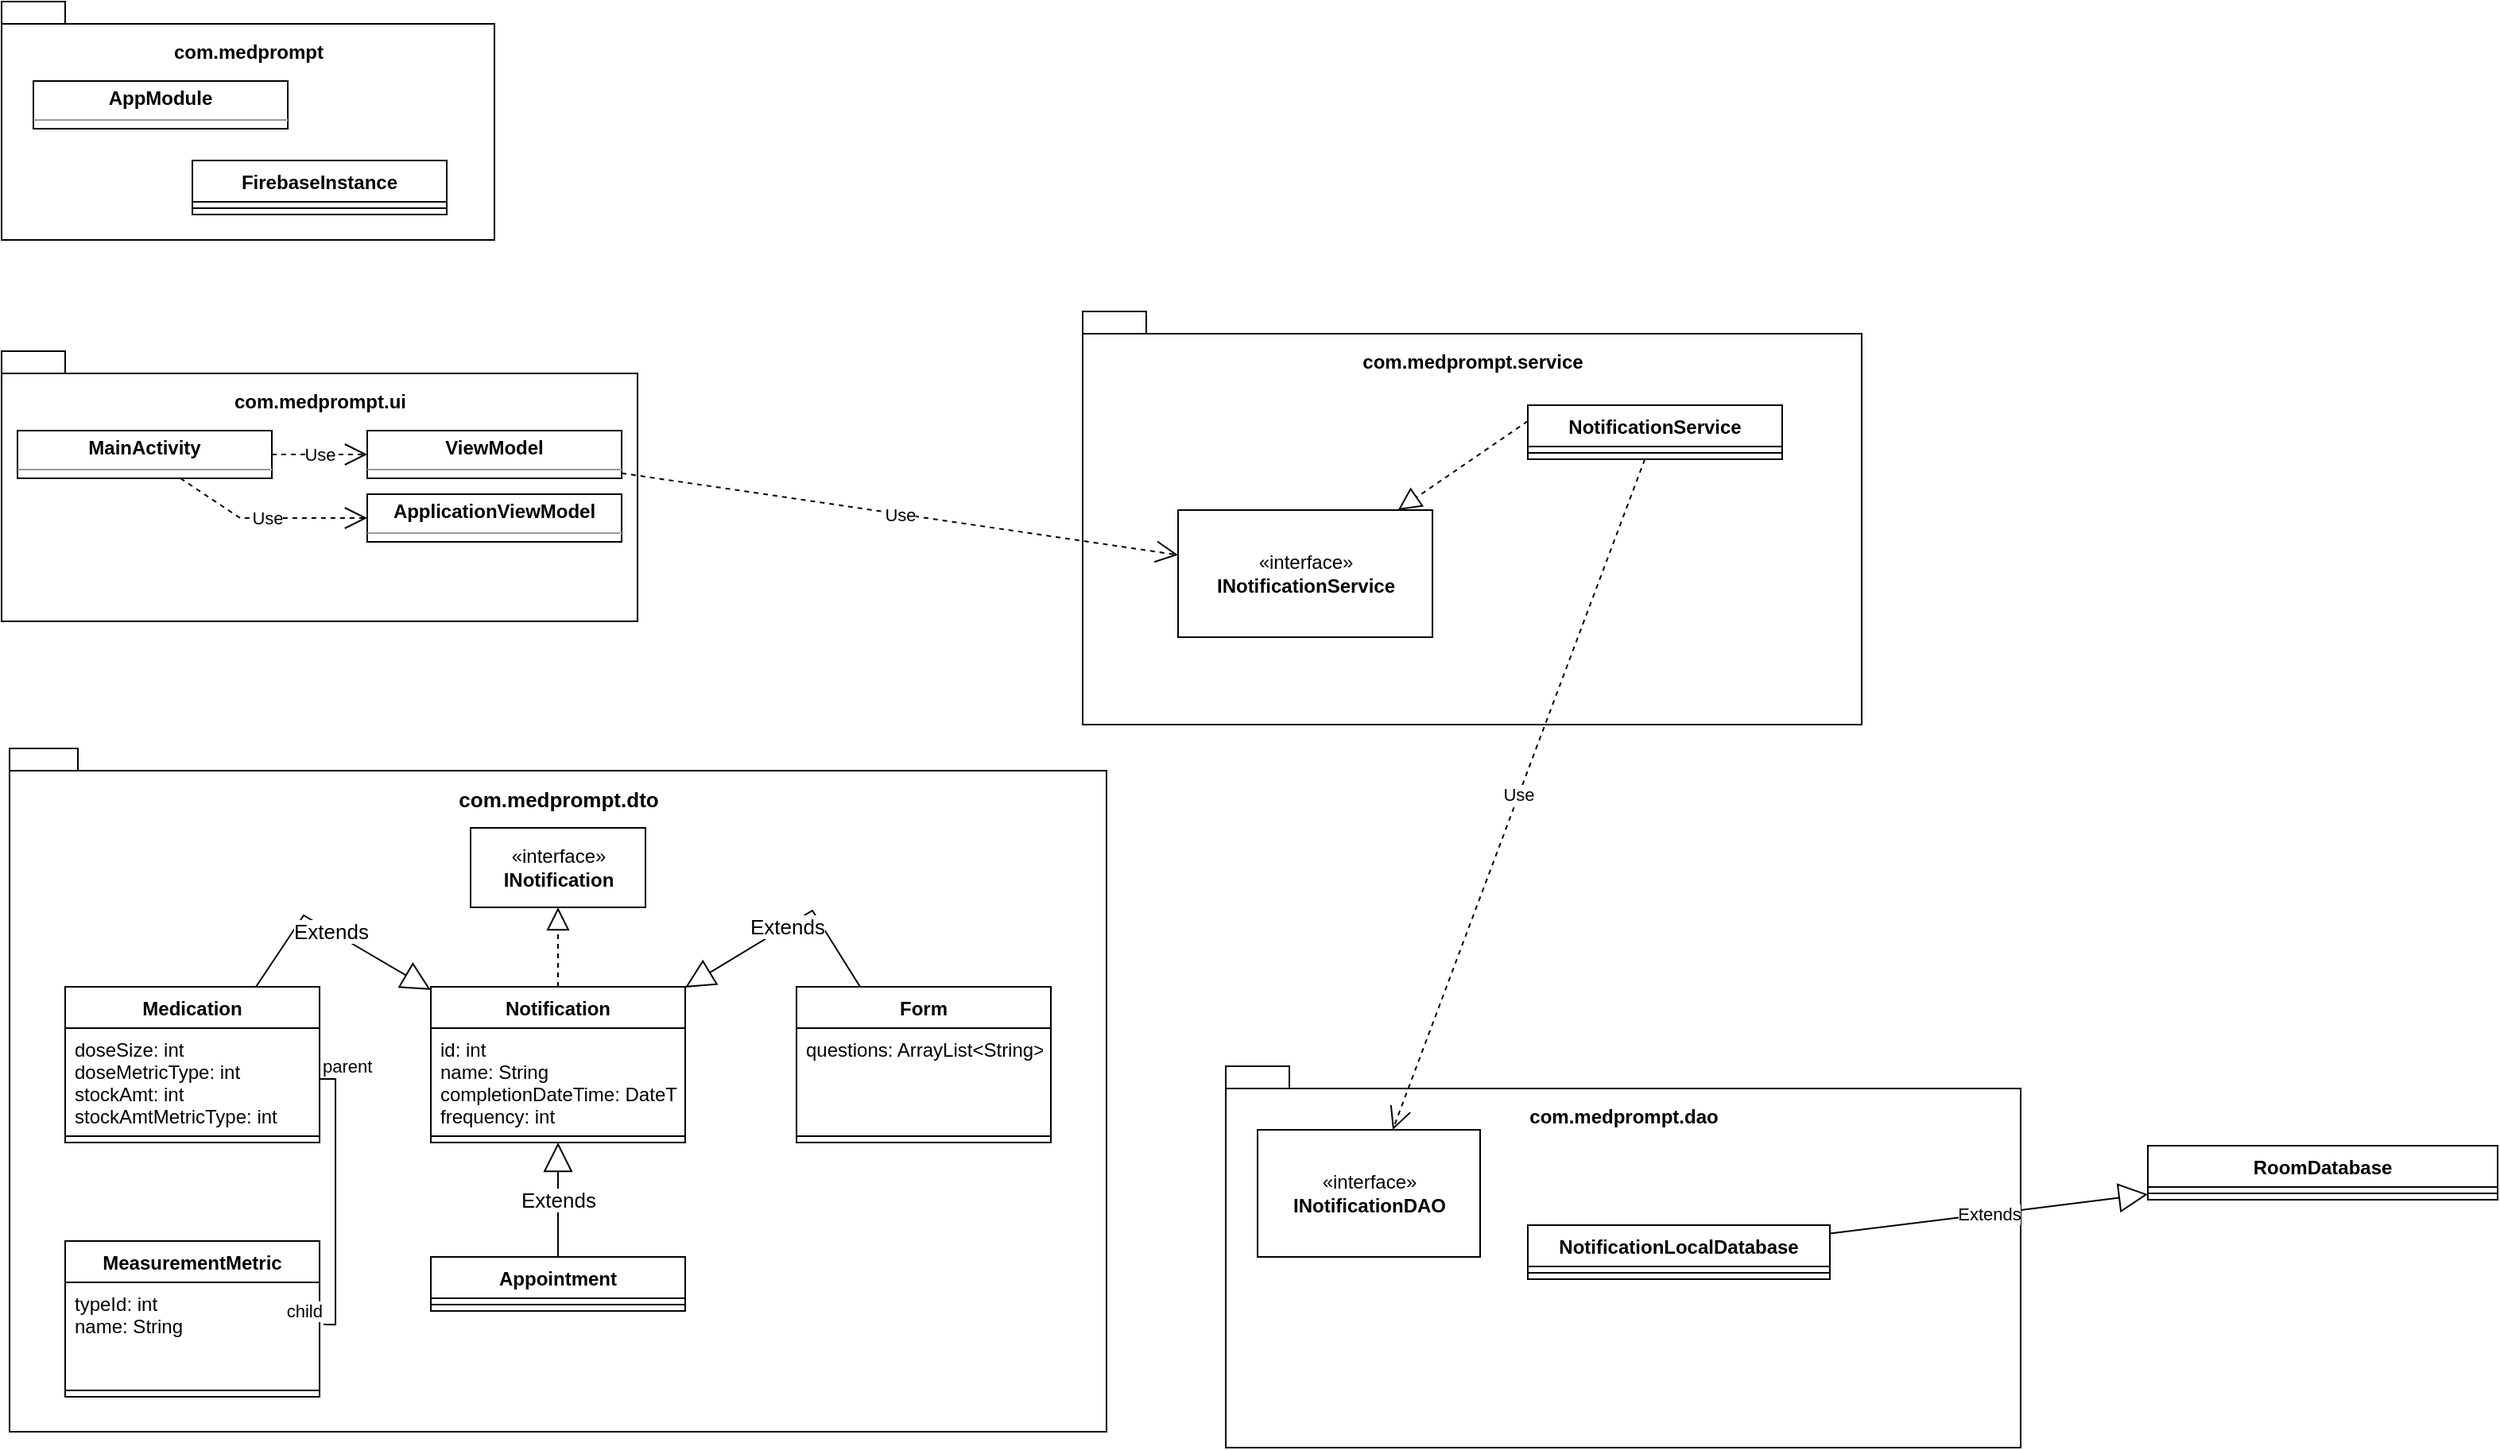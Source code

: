 <mxfile version="18.0.8" type="device"><diagram name="Page-1" id="b5b7bab2-c9e2-2cf4-8b2a-24fd1a2a6d21"><mxGraphModel dx="1657" dy="1011" grid="1" gridSize="10" guides="1" tooltips="1" connect="1" arrows="1" fold="1" page="1" pageScale="1" pageWidth="827" pageHeight="1169" background="none" math="0" shadow="0"><root><mxCell id="0"/><mxCell id="1" parent="0"/><mxCell id="OAUI5lwhTBNyL7AE0GEN-1" value="com.medprompt" style="shape=folder;fontStyle=1;spacingTop=10;tabWidth=40;tabHeight=14;tabPosition=left;html=1;verticalAlign=top;spacing=10;" parent="1" vertex="1"><mxGeometry x="20" y="10" width="310" height="150" as="geometry"/></mxCell><mxCell id="OAUI5lwhTBNyL7AE0GEN-2" value="com.medprompt.dto" style="shape=folder;fontStyle=1;spacingTop=10;tabWidth=40;tabHeight=14;tabPosition=left;html=1;shadow=0;sketch=0;strokeWidth=1;gradientColor=none;verticalAlign=top;horizontal=1;fontSize=13;labelBackgroundColor=none;spacing=10;" parent="1" vertex="1"><mxGeometry x="25" y="480" width="690" height="430" as="geometry"/></mxCell><mxCell id="OAUI5lwhTBNyL7AE0GEN-3" value="com.medprompt.ui" style="shape=folder;fontStyle=1;spacingTop=10;tabWidth=40;tabHeight=14;tabPosition=left;html=1;horizontal=1;verticalAlign=top;spacing=10;" parent="1" vertex="1"><mxGeometry x="20" y="230" width="400" height="170" as="geometry"/></mxCell><mxCell id="OAUI5lwhTBNyL7AE0GEN-4" value="com.medprompt.dao" style="shape=folder;fontStyle=1;spacingTop=10;tabWidth=40;tabHeight=14;tabPosition=left;html=1;verticalAlign=top;spacing=10;" parent="1" vertex="1"><mxGeometry x="790" y="680" width="500" height="240" as="geometry"/></mxCell><mxCell id="OAUI5lwhTBNyL7AE0GEN-5" value="com.medprompt.service" style="shape=folder;fontStyle=1;spacingTop=10;tabWidth=40;tabHeight=14;tabPosition=left;html=1;verticalAlign=top;spacing=10;" parent="1" vertex="1"><mxGeometry x="700" y="205" width="490" height="260" as="geometry"/></mxCell><mxCell id="OAUI5lwhTBNyL7AE0GEN-26" value="" style="edgeStyle=orthogonalEdgeStyle;rounded=0;orthogonalLoop=1;jettySize=auto;html=1;fontSize=13;" parent="1" edge="1"><mxGeometry relative="1" as="geometry"><mxPoint x="450" y="760" as="targetPoint"/></mxGeometry></mxCell><mxCell id="OAUI5lwhTBNyL7AE0GEN-18" value="Notification" style="swimlane;fontStyle=1;align=center;verticalAlign=top;childLayout=stackLayout;horizontal=1;startSize=26;horizontalStack=0;resizeParent=1;resizeParentMax=0;resizeLast=0;collapsible=1;marginBottom=0;" parent="1" vertex="1"><mxGeometry x="290" y="630" width="160" height="98" as="geometry"/></mxCell><mxCell id="OAUI5lwhTBNyL7AE0GEN-19" value="id: int&#10;name: String&#10;completionDateTime: DateTime&#10;frequency: int" style="text;strokeColor=none;fillColor=none;align=left;verticalAlign=top;spacingLeft=4;spacingRight=4;overflow=hidden;rotatable=0;points=[[0,0.5],[1,0.5]];portConstraint=eastwest;" parent="OAUI5lwhTBNyL7AE0GEN-18" vertex="1"><mxGeometry y="26" width="160" height="64" as="geometry"/></mxCell><mxCell id="OAUI5lwhTBNyL7AE0GEN-20" value="" style="line;strokeWidth=1;fillColor=none;align=left;verticalAlign=middle;spacingTop=-1;spacingLeft=3;spacingRight=3;rotatable=0;labelPosition=right;points=[];portConstraint=eastwest;" parent="OAUI5lwhTBNyL7AE0GEN-18" vertex="1"><mxGeometry y="90" width="160" height="8" as="geometry"/></mxCell><mxCell id="OAUI5lwhTBNyL7AE0GEN-27" value="Medication" style="swimlane;fontStyle=1;align=center;verticalAlign=top;childLayout=stackLayout;horizontal=1;startSize=26;horizontalStack=0;resizeParent=1;resizeParentMax=0;resizeLast=0;collapsible=1;marginBottom=0;" parent="1" vertex="1"><mxGeometry x="60" y="630" width="160" height="98" as="geometry"/></mxCell><mxCell id="OAUI5lwhTBNyL7AE0GEN-28" value="doseSize: int&#10;doseMetricType: int&#10;stockAmt: int&#10;stockAmtMetricType: int" style="text;strokeColor=none;fillColor=none;align=left;verticalAlign=top;spacingLeft=4;spacingRight=4;overflow=hidden;rotatable=0;points=[[0,0.5],[1,0.5]];portConstraint=eastwest;" parent="OAUI5lwhTBNyL7AE0GEN-27" vertex="1"><mxGeometry y="26" width="160" height="64" as="geometry"/></mxCell><mxCell id="OAUI5lwhTBNyL7AE0GEN-29" value="" style="line;strokeWidth=1;fillColor=none;align=left;verticalAlign=middle;spacingTop=-1;spacingLeft=3;spacingRight=3;rotatable=0;labelPosition=right;points=[];portConstraint=eastwest;" parent="OAUI5lwhTBNyL7AE0GEN-27" vertex="1"><mxGeometry y="90" width="160" height="8" as="geometry"/></mxCell><mxCell id="OAUI5lwhTBNyL7AE0GEN-32" value="Extends" style="endArrow=block;endSize=16;endFill=0;html=1;rounded=0;fontSize=13;exitX=0.75;exitY=0;exitDx=0;exitDy=0;" parent="1" source="OAUI5lwhTBNyL7AE0GEN-27" target="OAUI5lwhTBNyL7AE0GEN-18" edge="1"><mxGeometry width="160" relative="1" as="geometry"><mxPoint x="150" y="680" as="sourcePoint"/><mxPoint x="310" y="680" as="targetPoint"/><Array as="points"><mxPoint x="210" y="585"/></Array></mxGeometry></mxCell><mxCell id="OAUI5lwhTBNyL7AE0GEN-33" value="Appointment" style="swimlane;fontStyle=1;align=center;verticalAlign=top;childLayout=stackLayout;horizontal=1;startSize=26;horizontalStack=0;resizeParent=1;resizeParentMax=0;resizeLast=0;collapsible=1;marginBottom=0;" parent="1" vertex="1"><mxGeometry x="290" y="800" width="160" height="34" as="geometry"/></mxCell><mxCell id="OAUI5lwhTBNyL7AE0GEN-35" value="" style="line;strokeWidth=1;fillColor=none;align=left;verticalAlign=middle;spacingTop=-1;spacingLeft=3;spacingRight=3;rotatable=0;labelPosition=right;points=[];portConstraint=eastwest;" parent="OAUI5lwhTBNyL7AE0GEN-33" vertex="1"><mxGeometry y="26" width="160" height="8" as="geometry"/></mxCell><mxCell id="OAUI5lwhTBNyL7AE0GEN-38" value="Extends" style="endArrow=block;endSize=16;endFill=0;html=1;rounded=0;fontSize=13;exitX=0.5;exitY=0;exitDx=0;exitDy=0;" parent="1" source="OAUI5lwhTBNyL7AE0GEN-33" target="OAUI5lwhTBNyL7AE0GEN-18" edge="1"><mxGeometry width="160" relative="1" as="geometry"><mxPoint x="280" y="740" as="sourcePoint"/><mxPoint x="440" y="740" as="targetPoint"/></mxGeometry></mxCell><mxCell id="OAUI5lwhTBNyL7AE0GEN-41" value="Form" style="swimlane;fontStyle=1;align=center;verticalAlign=top;childLayout=stackLayout;horizontal=1;startSize=26;horizontalStack=0;resizeParent=1;resizeParentMax=0;resizeLast=0;collapsible=1;marginBottom=0;" parent="1" vertex="1"><mxGeometry x="520" y="630" width="160" height="98" as="geometry"/></mxCell><mxCell id="OAUI5lwhTBNyL7AE0GEN-46" value="Extends" style="endArrow=block;endSize=16;endFill=0;html=1;rounded=0;fontSize=13;" parent="OAUI5lwhTBNyL7AE0GEN-41" target="OAUI5lwhTBNyL7AE0GEN-18" edge="1"><mxGeometry width="160" relative="1" as="geometry"><mxPoint x="40" as="sourcePoint"/><mxPoint x="-80" y="-100" as="targetPoint"/><Array as="points"><mxPoint x="10" y="-48"/></Array></mxGeometry></mxCell><mxCell id="OAUI5lwhTBNyL7AE0GEN-42" value="questions: ArrayList&lt;String&gt;" style="text;strokeColor=none;fillColor=none;align=left;verticalAlign=top;spacingLeft=4;spacingRight=4;overflow=hidden;rotatable=0;points=[[0,0.5],[1,0.5]];portConstraint=eastwest;" parent="OAUI5lwhTBNyL7AE0GEN-41" vertex="1"><mxGeometry y="26" width="160" height="64" as="geometry"/></mxCell><mxCell id="OAUI5lwhTBNyL7AE0GEN-43" value="" style="line;strokeWidth=1;fillColor=none;align=left;verticalAlign=middle;spacingTop=-1;spacingLeft=3;spacingRight=3;rotatable=0;labelPosition=right;points=[];portConstraint=eastwest;" parent="OAUI5lwhTBNyL7AE0GEN-41" vertex="1"><mxGeometry y="90" width="160" height="8" as="geometry"/></mxCell><mxCell id="5IRW-PGmlcK1vpNQooY7-3" value="&lt;p style=&quot;margin:0px;margin-top:4px;text-align:center;&quot;&gt;&lt;b&gt;MainActivity&lt;/b&gt;&lt;/p&gt;&lt;hr size=&quot;1&quot;&gt;&lt;p style=&quot;margin:0px;margin-left:4px;&quot;&gt;&lt;br&gt;&lt;/p&gt;" style="verticalAlign=top;align=left;overflow=fill;fontSize=12;fontFamily=Helvetica;html=1;" parent="1" vertex="1"><mxGeometry x="30" y="280" width="160" height="30" as="geometry"/></mxCell><mxCell id="5IRW-PGmlcK1vpNQooY7-5" value="&lt;p style=&quot;margin:0px;margin-top:4px;text-align:center;&quot;&gt;&lt;b&gt;ViewModel&lt;/b&gt;&lt;/p&gt;&lt;hr size=&quot;1&quot;&gt;&lt;p style=&quot;margin:0px;margin-left:4px;&quot;&gt;&lt;br&gt;&lt;/p&gt;" style="verticalAlign=top;align=left;overflow=fill;fontSize=12;fontFamily=Helvetica;html=1;" parent="1" vertex="1"><mxGeometry x="250" y="280" width="160" height="30" as="geometry"/></mxCell><mxCell id="5IRW-PGmlcK1vpNQooY7-6" value="&lt;p style=&quot;margin:0px;margin-top:4px;text-align:center;&quot;&gt;&lt;b&gt;ApplicationViewModel&lt;/b&gt;&lt;/p&gt;&lt;hr size=&quot;1&quot;&gt;&lt;p style=&quot;margin:0px;margin-left:4px;&quot;&gt;&lt;br&gt;&lt;/p&gt;&lt;hr size=&quot;1&quot;&gt;&lt;p style=&quot;margin:0px;margin-left:4px;&quot;&gt;&lt;br&gt;&lt;/p&gt;" style="verticalAlign=top;align=left;overflow=fill;fontSize=12;fontFamily=Helvetica;html=1;" parent="1" vertex="1"><mxGeometry x="250" y="320" width="160" height="30" as="geometry"/></mxCell><mxCell id="5IRW-PGmlcK1vpNQooY7-8" value="&lt;p style=&quot;margin:0px;margin-top:4px;text-align:center;&quot;&gt;&lt;b&gt;AppModule&lt;/b&gt;&lt;/p&gt;&lt;hr size=&quot;1&quot;&gt;&lt;p style=&quot;margin:0px;margin-left:4px;&quot;&gt;&lt;br&gt;&lt;/p&gt;" style="verticalAlign=top;align=left;overflow=fill;fontSize=12;fontFamily=Helvetica;html=1;" parent="1" vertex="1"><mxGeometry x="40" y="60" width="160" height="30" as="geometry"/></mxCell><mxCell id="5IRW-PGmlcK1vpNQooY7-22" value="Use" style="endArrow=open;endSize=12;dashed=1;html=1;rounded=0;entryX=0;entryY=0.5;entryDx=0;entryDy=0;" parent="1" source="5IRW-PGmlcK1vpNQooY7-3" target="5IRW-PGmlcK1vpNQooY7-5" edge="1"><mxGeometry width="160" relative="1" as="geometry"><mxPoint x="190" y="290" as="sourcePoint"/><mxPoint x="330" y="290" as="targetPoint"/></mxGeometry></mxCell><mxCell id="5IRW-PGmlcK1vpNQooY7-23" value="Use" style="endArrow=open;endSize=12;dashed=1;html=1;rounded=0;entryX=0;entryY=0.5;entryDx=0;entryDy=0;" parent="1" source="5IRW-PGmlcK1vpNQooY7-3" target="5IRW-PGmlcK1vpNQooY7-6" edge="1"><mxGeometry width="160" relative="1" as="geometry"><mxPoint x="90" y="350" as="sourcePoint"/><mxPoint x="250" y="350" as="targetPoint"/><Array as="points"><mxPoint x="170" y="335"/><mxPoint x="210" y="335"/></Array></mxGeometry></mxCell><mxCell id="5IRW-PGmlcK1vpNQooY7-24" value="MeasurementMetric" style="swimlane;fontStyle=1;align=center;verticalAlign=top;childLayout=stackLayout;horizontal=1;startSize=26;horizontalStack=0;resizeParent=1;resizeParentMax=0;resizeLast=0;collapsible=1;marginBottom=0;" parent="1" vertex="1"><mxGeometry x="60" y="790" width="160" height="98" as="geometry"/></mxCell><mxCell id="5IRW-PGmlcK1vpNQooY7-25" value="typeId: int&#10;name: String" style="text;strokeColor=none;fillColor=none;align=left;verticalAlign=top;spacingLeft=4;spacingRight=4;overflow=hidden;rotatable=0;points=[[0,0.5],[1,0.5]];portConstraint=eastwest;" parent="5IRW-PGmlcK1vpNQooY7-24" vertex="1"><mxGeometry y="26" width="160" height="64" as="geometry"/></mxCell><mxCell id="5IRW-PGmlcK1vpNQooY7-26" value="" style="line;strokeWidth=1;fillColor=none;align=left;verticalAlign=middle;spacingTop=-1;spacingLeft=3;spacingRight=3;rotatable=0;labelPosition=right;points=[];portConstraint=eastwest;" parent="5IRW-PGmlcK1vpNQooY7-24" vertex="1"><mxGeometry y="90" width="160" height="8" as="geometry"/></mxCell><mxCell id="5IRW-PGmlcK1vpNQooY7-27" value="" style="endArrow=none;html=1;edgeStyle=orthogonalEdgeStyle;rounded=0;entryX=1.016;entryY=0.415;entryDx=0;entryDy=0;entryPerimeter=0;exitX=1;exitY=0.5;exitDx=0;exitDy=0;" parent="1" source="OAUI5lwhTBNyL7AE0GEN-28" target="5IRW-PGmlcK1vpNQooY7-25" edge="1"><mxGeometry relative="1" as="geometry"><mxPoint x="350" y="780" as="sourcePoint"/><mxPoint x="510" y="780" as="targetPoint"/></mxGeometry></mxCell><mxCell id="5IRW-PGmlcK1vpNQooY7-28" value="parent" style="edgeLabel;resizable=0;html=1;align=left;verticalAlign=bottom;" parent="5IRW-PGmlcK1vpNQooY7-27" connectable="0" vertex="1"><mxGeometry x="-1" relative="1" as="geometry"/></mxCell><mxCell id="5IRW-PGmlcK1vpNQooY7-29" value="child" style="edgeLabel;resizable=0;html=1;align=right;verticalAlign=bottom;" parent="5IRW-PGmlcK1vpNQooY7-27" connectable="0" vertex="1"><mxGeometry x="1" relative="1" as="geometry"/></mxCell><mxCell id="5IRW-PGmlcK1vpNQooY7-31" value="NotificationService" style="swimlane;fontStyle=1;align=center;verticalAlign=top;childLayout=stackLayout;horizontal=1;startSize=26;horizontalStack=0;resizeParent=1;resizeParentMax=0;resizeLast=0;collapsible=1;marginBottom=0;" parent="1" vertex="1"><mxGeometry x="980" y="264" width="160" height="34" as="geometry"/></mxCell><mxCell id="5IRW-PGmlcK1vpNQooY7-40" value="" style="endArrow=block;dashed=1;endFill=0;endSize=12;html=1;rounded=0;" parent="5IRW-PGmlcK1vpNQooY7-31" target="5IRW-PGmlcK1vpNQooY7-39" edge="1"><mxGeometry width="160" relative="1" as="geometry"><mxPoint y="10" as="sourcePoint"/><mxPoint x="160" y="10" as="targetPoint"/></mxGeometry></mxCell><mxCell id="5IRW-PGmlcK1vpNQooY7-33" value="" style="line;strokeWidth=1;fillColor=none;align=left;verticalAlign=middle;spacingTop=-1;spacingLeft=3;spacingRight=3;rotatable=0;labelPosition=right;points=[];portConstraint=eastwest;" parent="5IRW-PGmlcK1vpNQooY7-31" vertex="1"><mxGeometry y="26" width="160" height="8" as="geometry"/></mxCell><mxCell id="5IRW-PGmlcK1vpNQooY7-39" value="«interface»&lt;br&gt;&lt;b&gt;INotificationService&lt;br&gt;&lt;/b&gt;" style="html=1;" parent="1" vertex="1"><mxGeometry x="760" y="330" width="160" height="80" as="geometry"/></mxCell><mxCell id="5IRW-PGmlcK1vpNQooY7-41" value="Use" style="endArrow=open;endSize=12;dashed=1;html=1;rounded=0;" parent="1" source="5IRW-PGmlcK1vpNQooY7-5" target="5IRW-PGmlcK1vpNQooY7-39" edge="1"><mxGeometry width="160" relative="1" as="geometry"><mxPoint x="400" y="290" as="sourcePoint"/><mxPoint x="500" y="290" as="targetPoint"/></mxGeometry></mxCell><mxCell id="5IRW-PGmlcK1vpNQooY7-42" value="«interface»&lt;br&gt;&lt;b&gt;INotificationDAO&lt;/b&gt;" style="html=1;" parent="1" vertex="1"><mxGeometry x="810" y="720" width="140" height="80" as="geometry"/></mxCell><mxCell id="5IRW-PGmlcK1vpNQooY7-43" value="Use" style="endArrow=open;endSize=12;dashed=1;html=1;rounded=0;" parent="1" source="5IRW-PGmlcK1vpNQooY7-31" target="5IRW-PGmlcK1vpNQooY7-42" edge="1"><mxGeometry width="160" relative="1" as="geometry"><mxPoint x="860" y="580" as="sourcePoint"/><mxPoint x="300" y="870" as="targetPoint"/><Array as="points"/></mxGeometry></mxCell><mxCell id="5IRW-PGmlcK1vpNQooY7-44" value="FirebaseInstance" style="swimlane;fontStyle=1;align=center;verticalAlign=top;childLayout=stackLayout;horizontal=1;startSize=26;horizontalStack=0;resizeParent=1;resizeParentMax=0;resizeLast=0;collapsible=1;marginBottom=0;" parent="1" vertex="1"><mxGeometry x="140" y="110" width="160" height="34" as="geometry"/></mxCell><mxCell id="5IRW-PGmlcK1vpNQooY7-46" value="" style="line;strokeWidth=1;fillColor=none;align=left;verticalAlign=middle;spacingTop=-1;spacingLeft=3;spacingRight=3;rotatable=0;labelPosition=right;points=[];portConstraint=eastwest;" parent="5IRW-PGmlcK1vpNQooY7-44" vertex="1"><mxGeometry y="26" width="160" height="8" as="geometry"/></mxCell><mxCell id="5IRW-PGmlcK1vpNQooY7-49" value="NotificationLocalDatabase" style="swimlane;fontStyle=1;align=center;verticalAlign=top;childLayout=stackLayout;horizontal=1;startSize=26;horizontalStack=0;resizeParent=1;resizeParentMax=0;resizeLast=0;collapsible=1;marginBottom=0;" parent="1" vertex="1"><mxGeometry x="980" y="780" width="190" height="34" as="geometry"/></mxCell><mxCell id="5IRW-PGmlcK1vpNQooY7-51" value="" style="line;strokeWidth=1;fillColor=none;align=left;verticalAlign=middle;spacingTop=-1;spacingLeft=3;spacingRight=3;rotatable=0;labelPosition=right;points=[];portConstraint=eastwest;" parent="5IRW-PGmlcK1vpNQooY7-49" vertex="1"><mxGeometry y="26" width="190" height="8" as="geometry"/></mxCell><mxCell id="5IRW-PGmlcK1vpNQooY7-53" value="RoomDatabase" style="swimlane;fontStyle=1;align=center;verticalAlign=top;childLayout=stackLayout;horizontal=1;startSize=26;horizontalStack=0;resizeParent=1;resizeParentMax=0;resizeLast=0;collapsible=1;marginBottom=0;" parent="1" vertex="1"><mxGeometry x="1370" y="730" width="220" height="34" as="geometry"/></mxCell><mxCell id="5IRW-PGmlcK1vpNQooY7-55" value="" style="line;strokeWidth=1;fillColor=none;align=left;verticalAlign=middle;spacingTop=-1;spacingLeft=3;spacingRight=3;rotatable=0;labelPosition=right;points=[];portConstraint=eastwest;" parent="5IRW-PGmlcK1vpNQooY7-53" vertex="1"><mxGeometry y="26" width="220" height="8" as="geometry"/></mxCell><mxCell id="5IRW-PGmlcK1vpNQooY7-57" value="Extends" style="endArrow=block;endSize=16;endFill=0;html=1;rounded=0;" parent="1" source="5IRW-PGmlcK1vpNQooY7-49" target="5IRW-PGmlcK1vpNQooY7-53" edge="1"><mxGeometry width="160" relative="1" as="geometry"><mxPoint x="1170" y="790" as="sourcePoint"/><mxPoint x="1330" y="790" as="targetPoint"/></mxGeometry></mxCell><mxCell id="kvs8Me5Ma6L4G5cC53BL-1" value="«interface»&lt;br&gt;&lt;b&gt;INotification&lt;br&gt;&lt;/b&gt;" style="html=1;" parent="1" vertex="1"><mxGeometry x="315" y="530" width="110" height="50" as="geometry"/></mxCell><mxCell id="BN_bhoyUJDopD0Ujp7z--1" value="" style="endArrow=block;dashed=1;endFill=0;endSize=12;html=1;rounded=0;" edge="1" parent="1" source="OAUI5lwhTBNyL7AE0GEN-18" target="kvs8Me5Ma6L4G5cC53BL-1"><mxGeometry width="160" relative="1" as="geometry"><mxPoint x="750" y="520" as="sourcePoint"/><mxPoint x="910" y="520" as="targetPoint"/></mxGeometry></mxCell></root></mxGraphModel></diagram></mxfile>